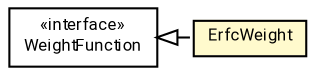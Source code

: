#!/usr/local/bin/dot
#
# Class diagram 
# Generated by UMLGraph version R5_7_2-60-g0e99a6 (http://www.spinellis.gr/umlgraph/)
#

digraph G {
	graph [fontnames="svg"]
	edge [fontname="Roboto",fontsize=7,labelfontname="Roboto",labelfontsize=7,color="black"];
	node [fontname="Roboto",fontcolor="black",fontsize=8,shape=plaintext,margin=0,width=0,height=0];
	nodesep=0.15;
	ranksep=0.25;
	rankdir=LR;
	// de.lmu.ifi.dbs.elki.math.linearalgebra.pca.weightfunctions.ErfcWeight
	c3895428 [label=<<table title="de.lmu.ifi.dbs.elki.math.linearalgebra.pca.weightfunctions.ErfcWeight" border="0" cellborder="1" cellspacing="0" cellpadding="2" bgcolor="lemonChiffon" href="ErfcWeight.html" target="_parent">
		<tr><td><table border="0" cellspacing="0" cellpadding="1">
		<tr><td align="center" balign="center"> <font face="Roboto">ErfcWeight</font> </td></tr>
		</table></td></tr>
		</table>>, URL="ErfcWeight.html"];
	// de.lmu.ifi.dbs.elki.math.linearalgebra.pca.weightfunctions.WeightFunction
	c3895435 [label=<<table title="de.lmu.ifi.dbs.elki.math.linearalgebra.pca.weightfunctions.WeightFunction" border="0" cellborder="1" cellspacing="0" cellpadding="2" href="WeightFunction.html" target="_parent">
		<tr><td><table border="0" cellspacing="0" cellpadding="1">
		<tr><td align="center" balign="center"> &#171;interface&#187; </td></tr>
		<tr><td align="center" balign="center"> <font face="Roboto">WeightFunction</font> </td></tr>
		</table></td></tr>
		</table>>, URL="WeightFunction.html"];
	// de.lmu.ifi.dbs.elki.math.linearalgebra.pca.weightfunctions.ErfcWeight implements de.lmu.ifi.dbs.elki.math.linearalgebra.pca.weightfunctions.WeightFunction
	c3895435 -> c3895428 [arrowtail=empty,style=dashed,dir=back,weight=9];
}

